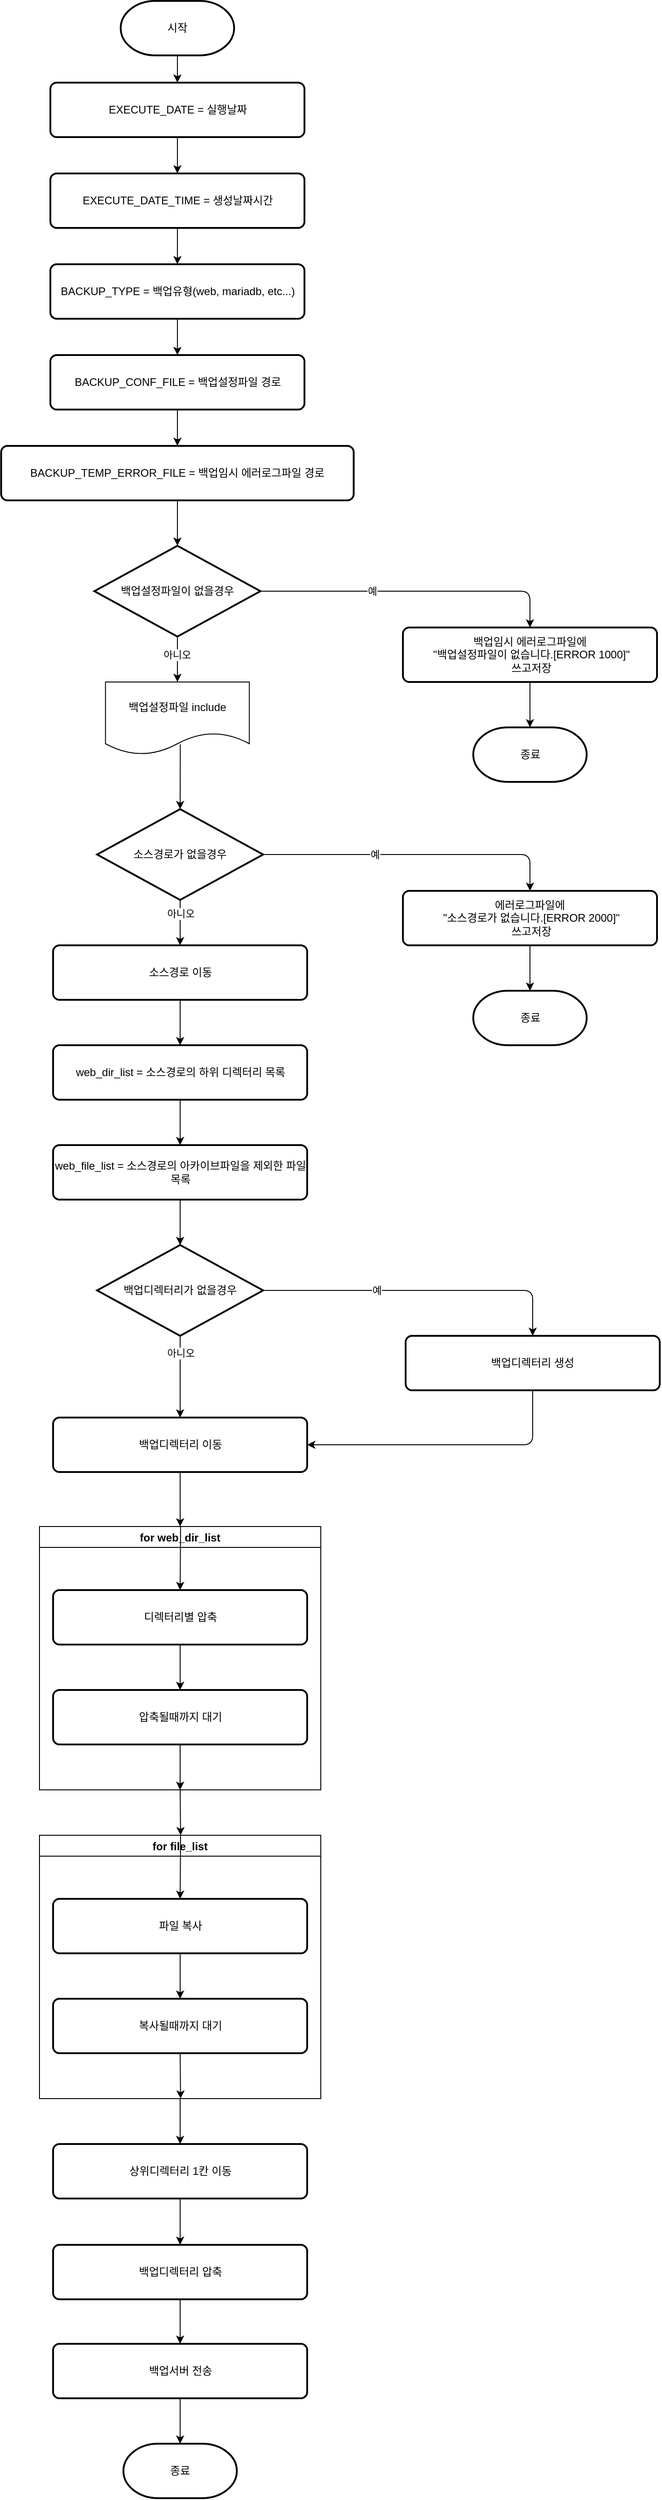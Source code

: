 <mxfile version="14.9.3" type="github">
  <diagram id="_bA3cPi3WCG5MyaZGagL" name="Page-1">
    <mxGraphModel dx="2062" dy="1114" grid="1" gridSize="10" guides="1" tooltips="1" connect="1" arrows="1" fold="1" page="1" pageScale="1" pageWidth="1169" pageHeight="827" math="0" shadow="0">
      <root>
        <mxCell id="0" />
        <mxCell id="1" parent="0" />
        <mxCell id="kD6bPrZGEhRhWK4-ZteS-1" value="시작" style="strokeWidth=2;html=1;shape=mxgraph.flowchart.terminator;whiteSpace=wrap;" parent="1" vertex="1">
          <mxGeometry x="509" y="10" width="125" height="60" as="geometry" />
        </mxCell>
        <mxCell id="kD6bPrZGEhRhWK4-ZteS-3" value="백업설정파일이 없을경우" style="strokeWidth=2;html=1;shape=mxgraph.flowchart.decision;whiteSpace=wrap;" parent="1" vertex="1">
          <mxGeometry x="480" y="610" width="183" height="100" as="geometry" />
        </mxCell>
        <mxCell id="kD6bPrZGEhRhWK4-ZteS-4" value="백업임시 에러로그파일에&lt;br&gt;&amp;nbsp;&quot;백업설정파일이 없습니다.[ERROR 1000]&quot;&lt;br&gt;&amp;nbsp;쓰고저장" style="rounded=1;whiteSpace=wrap;html=1;absoluteArcSize=1;arcSize=14;strokeWidth=2;" parent="1" vertex="1">
          <mxGeometry x="820" y="700" width="280" height="60" as="geometry" />
        </mxCell>
        <mxCell id="kD6bPrZGEhRhWK4-ZteS-5" value="종료" style="strokeWidth=2;html=1;shape=mxgraph.flowchart.terminator;whiteSpace=wrap;" parent="1" vertex="1">
          <mxGeometry x="897.5" y="810" width="125" height="60" as="geometry" />
        </mxCell>
        <mxCell id="kD6bPrZGEhRhWK4-ZteS-7" value="" style="endArrow=classic;html=1;entryX=0.5;entryY=0;entryDx=0;entryDy=0;exitX=1;exitY=0.5;exitDx=0;exitDy=0;exitPerimeter=0;" parent="1" source="kD6bPrZGEhRhWK4-ZteS-3" target="kD6bPrZGEhRhWK4-ZteS-4" edge="1">
          <mxGeometry width="50" height="50" relative="1" as="geometry">
            <mxPoint x="680" y="610" as="sourcePoint" />
            <mxPoint x="610" y="670" as="targetPoint" />
            <Array as="points">
              <mxPoint x="960" y="660" />
            </Array>
          </mxGeometry>
        </mxCell>
        <mxCell id="kD6bPrZGEhRhWK4-ZteS-8" value="예" style="edgeLabel;html=1;align=center;verticalAlign=middle;resizable=0;points=[];" parent="kD6bPrZGEhRhWK4-ZteS-7" vertex="1" connectable="0">
          <mxGeometry x="-0.591" y="-2" relative="1" as="geometry">
            <mxPoint x="54" y="-2" as="offset" />
          </mxGeometry>
        </mxCell>
        <mxCell id="kD6bPrZGEhRhWK4-ZteS-12" value="" style="endArrow=classic;html=1;entryX=0.5;entryY=0;entryDx=0;entryDy=0;entryPerimeter=0;exitX=0.5;exitY=1;exitDx=0;exitDy=0;" parent="1" source="kD6bPrZGEhRhWK4-ZteS-4" target="kD6bPrZGEhRhWK4-ZteS-5" edge="1">
          <mxGeometry width="50" height="50" relative="1" as="geometry">
            <mxPoint x="560" y="720" as="sourcePoint" />
            <mxPoint x="610" y="670" as="targetPoint" />
            <Array as="points" />
          </mxGeometry>
        </mxCell>
        <mxCell id="OQrnLdWi0ahkSrCYFGZf-4" value="EXECUTE_DATE = 실행날짜" style="rounded=1;whiteSpace=wrap;html=1;absoluteArcSize=1;arcSize=14;strokeWidth=2;" vertex="1" parent="1">
          <mxGeometry x="431.5" y="100" width="280" height="60" as="geometry" />
        </mxCell>
        <mxCell id="OQrnLdWi0ahkSrCYFGZf-5" value="EXECUTE_DATE_TIME = 생성날짜시간" style="rounded=1;whiteSpace=wrap;html=1;absoluteArcSize=1;arcSize=14;strokeWidth=2;" vertex="1" parent="1">
          <mxGeometry x="431.5" y="200" width="280" height="60" as="geometry" />
        </mxCell>
        <mxCell id="OQrnLdWi0ahkSrCYFGZf-6" value="BACKUP_TYPE = 백업유형(web, mariadb, etc...)" style="rounded=1;whiteSpace=wrap;html=1;absoluteArcSize=1;arcSize=14;strokeWidth=2;" vertex="1" parent="1">
          <mxGeometry x="431.5" y="300" width="280" height="60" as="geometry" />
        </mxCell>
        <mxCell id="OQrnLdWi0ahkSrCYFGZf-7" value="BACKUP_CONF_FILE = 백업설정파일 경로" style="rounded=1;whiteSpace=wrap;html=1;absoluteArcSize=1;arcSize=14;strokeWidth=2;" vertex="1" parent="1">
          <mxGeometry x="431.5" y="400" width="280" height="60" as="geometry" />
        </mxCell>
        <mxCell id="OQrnLdWi0ahkSrCYFGZf-8" value="BACKUP_TEMP_ERROR_FILE = 백업임시 에러로그파일 경로" style="rounded=1;whiteSpace=wrap;html=1;absoluteArcSize=1;arcSize=14;strokeWidth=2;" vertex="1" parent="1">
          <mxGeometry x="377.25" y="500" width="388.5" height="60" as="geometry" />
        </mxCell>
        <mxCell id="OQrnLdWi0ahkSrCYFGZf-9" value="" style="endArrow=classic;html=1;exitX=0.5;exitY=1;exitDx=0;exitDy=0;entryX=0.5;entryY=0;entryDx=0;entryDy=0;" edge="1" parent="1" source="OQrnLdWi0ahkSrCYFGZf-4" target="OQrnLdWi0ahkSrCYFGZf-5">
          <mxGeometry width="50" height="50" relative="1" as="geometry">
            <mxPoint x="570" y="210" as="sourcePoint" />
            <mxPoint x="620" y="160" as="targetPoint" />
          </mxGeometry>
        </mxCell>
        <mxCell id="OQrnLdWi0ahkSrCYFGZf-10" value="" style="endArrow=classic;html=1;exitX=0.5;exitY=1;exitDx=0;exitDy=0;entryX=0.5;entryY=0;entryDx=0;entryDy=0;" edge="1" parent="1" source="OQrnLdWi0ahkSrCYFGZf-5" target="OQrnLdWi0ahkSrCYFGZf-6">
          <mxGeometry width="50" height="50" relative="1" as="geometry">
            <mxPoint x="530" y="320" as="sourcePoint" />
            <mxPoint x="580" y="270" as="targetPoint" />
          </mxGeometry>
        </mxCell>
        <mxCell id="OQrnLdWi0ahkSrCYFGZf-11" value="" style="endArrow=classic;html=1;exitX=0.5;exitY=1;exitDx=0;exitDy=0;entryX=0.5;entryY=0;entryDx=0;entryDy=0;" edge="1" parent="1" source="OQrnLdWi0ahkSrCYFGZf-6" target="OQrnLdWi0ahkSrCYFGZf-7">
          <mxGeometry width="50" height="50" relative="1" as="geometry">
            <mxPoint x="550" y="430" as="sourcePoint" />
            <mxPoint x="600" y="380" as="targetPoint" />
          </mxGeometry>
        </mxCell>
        <mxCell id="OQrnLdWi0ahkSrCYFGZf-12" value="" style="endArrow=classic;html=1;exitX=0.5;exitY=1;exitDx=0;exitDy=0;entryX=0.5;entryY=0;entryDx=0;entryDy=0;" edge="1" parent="1" source="OQrnLdWi0ahkSrCYFGZf-7" target="OQrnLdWi0ahkSrCYFGZf-8">
          <mxGeometry width="50" height="50" relative="1" as="geometry">
            <mxPoint x="540" y="530" as="sourcePoint" />
            <mxPoint x="590" y="480" as="targetPoint" />
          </mxGeometry>
        </mxCell>
        <mxCell id="OQrnLdWi0ahkSrCYFGZf-14" value="" style="endArrow=classic;html=1;exitX=0.5;exitY=1;exitDx=0;exitDy=0;entryX=0.5;entryY=0;entryDx=0;entryDy=0;entryPerimeter=0;" edge="1" parent="1" source="OQrnLdWi0ahkSrCYFGZf-8" target="kD6bPrZGEhRhWK4-ZteS-3">
          <mxGeometry width="50" height="50" relative="1" as="geometry">
            <mxPoint x="510" y="630" as="sourcePoint" />
            <mxPoint x="560" y="580" as="targetPoint" />
          </mxGeometry>
        </mxCell>
        <mxCell id="OQrnLdWi0ahkSrCYFGZf-16" value="백업설정파일 include" style="shape=document;whiteSpace=wrap;html=1;boundedLbl=1;" vertex="1" parent="1">
          <mxGeometry x="492.25" y="760" width="158.5" height="80" as="geometry" />
        </mxCell>
        <mxCell id="OQrnLdWi0ahkSrCYFGZf-17" value="" style="endArrow=classic;html=1;exitX=0.5;exitY=1;exitDx=0;exitDy=0;exitPerimeter=0;entryX=0.5;entryY=0;entryDx=0;entryDy=0;" edge="1" parent="1" source="kD6bPrZGEhRhWK4-ZteS-3" target="OQrnLdWi0ahkSrCYFGZf-16">
          <mxGeometry width="50" height="50" relative="1" as="geometry">
            <mxPoint x="560" y="840" as="sourcePoint" />
            <mxPoint x="572" y="750" as="targetPoint" />
          </mxGeometry>
        </mxCell>
        <mxCell id="OQrnLdWi0ahkSrCYFGZf-51" value="아니오" style="edgeLabel;html=1;align=center;verticalAlign=middle;resizable=0;points=[];" vertex="1" connectable="0" parent="OQrnLdWi0ahkSrCYFGZf-17">
          <mxGeometry x="0.44" y="-1" relative="1" as="geometry">
            <mxPoint y="-16" as="offset" />
          </mxGeometry>
        </mxCell>
        <mxCell id="OQrnLdWi0ahkSrCYFGZf-19" value="소스경로가 없을경우" style="strokeWidth=2;html=1;shape=mxgraph.flowchart.decision;whiteSpace=wrap;" vertex="1" parent="1">
          <mxGeometry x="483" y="900" width="183" height="100" as="geometry" />
        </mxCell>
        <mxCell id="OQrnLdWi0ahkSrCYFGZf-20" value="" style="endArrow=classic;html=1;entryX=0.5;entryY=0;entryDx=0;entryDy=0;exitX=1;exitY=0.5;exitDx=0;exitDy=0;exitPerimeter=0;" edge="1" target="OQrnLdWi0ahkSrCYFGZf-22" parent="1" source="OQrnLdWi0ahkSrCYFGZf-19">
          <mxGeometry width="50" height="50" relative="1" as="geometry">
            <mxPoint x="663" y="950" as="sourcePoint" />
            <mxPoint x="610" y="960" as="targetPoint" />
            <Array as="points">
              <mxPoint x="960" y="950" />
            </Array>
          </mxGeometry>
        </mxCell>
        <mxCell id="OQrnLdWi0ahkSrCYFGZf-21" value="예" style="edgeLabel;html=1;align=center;verticalAlign=middle;resizable=0;points=[];" vertex="1" connectable="0" parent="OQrnLdWi0ahkSrCYFGZf-20">
          <mxGeometry x="-0.591" y="-2" relative="1" as="geometry">
            <mxPoint x="54" y="-2" as="offset" />
          </mxGeometry>
        </mxCell>
        <mxCell id="OQrnLdWi0ahkSrCYFGZf-22" value="에러로그파일에&lt;br&gt;&amp;nbsp;&quot;소스경로가 없습니다.[ERROR 2000]&quot;&lt;br&gt;&amp;nbsp;쓰고저장" style="rounded=1;whiteSpace=wrap;html=1;absoluteArcSize=1;arcSize=14;strokeWidth=2;" vertex="1" parent="1">
          <mxGeometry x="820" y="990" width="280" height="60" as="geometry" />
        </mxCell>
        <mxCell id="OQrnLdWi0ahkSrCYFGZf-23" value="" style="endArrow=classic;html=1;entryX=0.5;entryY=0;entryDx=0;entryDy=0;entryPerimeter=0;exitX=0.5;exitY=1;exitDx=0;exitDy=0;" edge="1" source="OQrnLdWi0ahkSrCYFGZf-22" target="OQrnLdWi0ahkSrCYFGZf-24" parent="1">
          <mxGeometry width="50" height="50" relative="1" as="geometry">
            <mxPoint x="560" y="1010" as="sourcePoint" />
            <mxPoint x="610" y="960" as="targetPoint" />
            <Array as="points" />
          </mxGeometry>
        </mxCell>
        <mxCell id="OQrnLdWi0ahkSrCYFGZf-24" value="종료" style="strokeWidth=2;html=1;shape=mxgraph.flowchart.terminator;whiteSpace=wrap;" vertex="1" parent="1">
          <mxGeometry x="897.5" y="1100" width="125" height="60" as="geometry" />
        </mxCell>
        <mxCell id="OQrnLdWi0ahkSrCYFGZf-25" value="" style="endArrow=classic;html=1;exitX=0.52;exitY=0.858;exitDx=0;exitDy=0;exitPerimeter=0;entryX=0.5;entryY=0;entryDx=0;entryDy=0;entryPerimeter=0;" edge="1" parent="1" source="OQrnLdWi0ahkSrCYFGZf-16" target="OQrnLdWi0ahkSrCYFGZf-19">
          <mxGeometry width="50" height="50" relative="1" as="geometry">
            <mxPoint x="530" y="900" as="sourcePoint" />
            <mxPoint x="580" y="850" as="targetPoint" />
          </mxGeometry>
        </mxCell>
        <mxCell id="OQrnLdWi0ahkSrCYFGZf-26" value="소스경로 이동" style="rounded=1;whiteSpace=wrap;html=1;absoluteArcSize=1;arcSize=14;strokeWidth=2;" vertex="1" parent="1">
          <mxGeometry x="434.5" y="1050" width="280" height="60" as="geometry" />
        </mxCell>
        <mxCell id="OQrnLdWi0ahkSrCYFGZf-27" value="" style="endArrow=classic;html=1;exitX=0.5;exitY=1;exitDx=0;exitDy=0;exitPerimeter=0;entryX=0.5;entryY=0;entryDx=0;entryDy=0;" edge="1" parent="1" source="OQrnLdWi0ahkSrCYFGZf-19" target="OQrnLdWi0ahkSrCYFGZf-26">
          <mxGeometry width="50" height="50" relative="1" as="geometry">
            <mxPoint x="520" y="940" as="sourcePoint" />
            <mxPoint x="570" y="890" as="targetPoint" />
            <Array as="points" />
          </mxGeometry>
        </mxCell>
        <mxCell id="OQrnLdWi0ahkSrCYFGZf-50" value="아니오" style="edgeLabel;html=1;align=center;verticalAlign=middle;resizable=0;points=[];" vertex="1" connectable="0" parent="OQrnLdWi0ahkSrCYFGZf-27">
          <mxGeometry x="0.36" relative="1" as="geometry">
            <mxPoint y="-19" as="offset" />
          </mxGeometry>
        </mxCell>
        <mxCell id="OQrnLdWi0ahkSrCYFGZf-28" value="web_file_list = 소스경로의 아카이브파일을 제외한 파일 목록" style="rounded=1;whiteSpace=wrap;html=1;absoluteArcSize=1;arcSize=14;strokeWidth=2;" vertex="1" parent="1">
          <mxGeometry x="434.5" y="1270" width="280" height="60" as="geometry" />
        </mxCell>
        <mxCell id="OQrnLdWi0ahkSrCYFGZf-29" value="web_dir_list = 소스경로의 하위 디렉터리 목록" style="rounded=1;whiteSpace=wrap;html=1;absoluteArcSize=1;arcSize=14;strokeWidth=2;" vertex="1" parent="1">
          <mxGeometry x="434.5" y="1160" width="280" height="60" as="geometry" />
        </mxCell>
        <mxCell id="OQrnLdWi0ahkSrCYFGZf-30" value="" style="endArrow=classic;html=1;exitX=0.5;exitY=1;exitDx=0;exitDy=0;entryX=0.5;entryY=0;entryDx=0;entryDy=0;" edge="1" parent="1" source="OQrnLdWi0ahkSrCYFGZf-26" target="OQrnLdWi0ahkSrCYFGZf-29">
          <mxGeometry width="50" height="50" relative="1" as="geometry">
            <mxPoint x="570" y="1130" as="sourcePoint" />
            <mxPoint x="570" y="1180" as="targetPoint" />
            <Array as="points" />
          </mxGeometry>
        </mxCell>
        <mxCell id="OQrnLdWi0ahkSrCYFGZf-32" value="" style="endArrow=classic;html=1;exitX=0.5;exitY=1;exitDx=0;exitDy=0;entryX=0.5;entryY=0;entryDx=0;entryDy=0;" edge="1" parent="1" source="OQrnLdWi0ahkSrCYFGZf-29" target="OQrnLdWi0ahkSrCYFGZf-28">
          <mxGeometry width="50" height="50" relative="1" as="geometry">
            <mxPoint x="574" y="1230" as="sourcePoint" />
            <mxPoint x="574" y="1270" as="targetPoint" />
            <Array as="points" />
          </mxGeometry>
        </mxCell>
        <mxCell id="OQrnLdWi0ahkSrCYFGZf-33" value="" style="endArrow=classic;html=1;exitX=0.5;exitY=1;exitDx=0;exitDy=0;entryX=0.5;entryY=0;entryDx=0;entryDy=0;entryPerimeter=0;" edge="1" parent="1" source="OQrnLdWi0ahkSrCYFGZf-28" target="OQrnLdWi0ahkSrCYFGZf-35">
          <mxGeometry width="50" height="50" relative="1" as="geometry">
            <mxPoint x="550" y="1420" as="sourcePoint" />
            <mxPoint x="574.5" y="1370" as="targetPoint" />
          </mxGeometry>
        </mxCell>
        <mxCell id="OQrnLdWi0ahkSrCYFGZf-35" value="백업디렉터리가 없을경우" style="strokeWidth=2;html=1;shape=mxgraph.flowchart.decision;whiteSpace=wrap;" vertex="1" parent="1">
          <mxGeometry x="483" y="1380" width="183" height="100" as="geometry" />
        </mxCell>
        <mxCell id="OQrnLdWi0ahkSrCYFGZf-37" value="" style="endArrow=classic;html=1;entryX=0.5;entryY=0;entryDx=0;entryDy=0;exitX=1;exitY=0.5;exitDx=0;exitDy=0;exitPerimeter=0;" edge="1" target="OQrnLdWi0ahkSrCYFGZf-39" parent="1" source="OQrnLdWi0ahkSrCYFGZf-35">
          <mxGeometry width="50" height="50" relative="1" as="geometry">
            <mxPoint x="666" y="1430" as="sourcePoint" />
            <mxPoint x="613" y="1440" as="targetPoint" />
            <Array as="points">
              <mxPoint x="963" y="1430" />
            </Array>
          </mxGeometry>
        </mxCell>
        <mxCell id="OQrnLdWi0ahkSrCYFGZf-38" value="예" style="edgeLabel;html=1;align=center;verticalAlign=middle;resizable=0;points=[];" vertex="1" connectable="0" parent="OQrnLdWi0ahkSrCYFGZf-37">
          <mxGeometry x="-0.591" y="-2" relative="1" as="geometry">
            <mxPoint x="54" y="-2" as="offset" />
          </mxGeometry>
        </mxCell>
        <mxCell id="OQrnLdWi0ahkSrCYFGZf-39" value="백업디렉터리 생성" style="rounded=1;whiteSpace=wrap;html=1;absoluteArcSize=1;arcSize=14;strokeWidth=2;" vertex="1" parent="1">
          <mxGeometry x="823" y="1480" width="280" height="60" as="geometry" />
        </mxCell>
        <mxCell id="OQrnLdWi0ahkSrCYFGZf-40" value="" style="endArrow=classic;html=1;exitX=0.5;exitY=1;exitDx=0;exitDy=0;entryX=1;entryY=0.5;entryDx=0;entryDy=0;" edge="1" source="OQrnLdWi0ahkSrCYFGZf-39" target="OQrnLdWi0ahkSrCYFGZf-44" parent="1">
          <mxGeometry width="50" height="50" relative="1" as="geometry">
            <mxPoint x="563" y="1490" as="sourcePoint" />
            <mxPoint x="710" y="1600" as="targetPoint" />
            <Array as="points">
              <mxPoint x="963" y="1600" />
            </Array>
          </mxGeometry>
        </mxCell>
        <mxCell id="OQrnLdWi0ahkSrCYFGZf-44" value="백업디렉터리 이동" style="rounded=1;whiteSpace=wrap;html=1;absoluteArcSize=1;arcSize=14;strokeWidth=2;" vertex="1" parent="1">
          <mxGeometry x="434.5" y="1570" width="280" height="60" as="geometry" />
        </mxCell>
        <mxCell id="OQrnLdWi0ahkSrCYFGZf-46" value="" style="endArrow=classic;html=1;exitX=0.5;exitY=1;exitDx=0;exitDy=0;entryX=0.5;entryY=0;entryDx=0;entryDy=0;exitPerimeter=0;" edge="1" parent="1" source="OQrnLdWi0ahkSrCYFGZf-35" target="OQrnLdWi0ahkSrCYFGZf-44">
          <mxGeometry width="50" height="50" relative="1" as="geometry">
            <mxPoint x="574" y="1510" as="sourcePoint" />
            <mxPoint x="574" y="1560" as="targetPoint" />
          </mxGeometry>
        </mxCell>
        <mxCell id="OQrnLdWi0ahkSrCYFGZf-49" value="아니오" style="edgeLabel;html=1;align=center;verticalAlign=middle;resizable=0;points=[];" vertex="1" connectable="0" parent="OQrnLdWi0ahkSrCYFGZf-46">
          <mxGeometry x="-0.58" relative="1" as="geometry">
            <mxPoint as="offset" />
          </mxGeometry>
        </mxCell>
        <mxCell id="OQrnLdWi0ahkSrCYFGZf-52" value="" style="endArrow=classic;html=1;exitX=0.5;exitY=1;exitDx=0;exitDy=0;exitPerimeter=0;entryX=0.5;entryY=0;entryDx=0;entryDy=0;" edge="1" parent="1" source="kD6bPrZGEhRhWK4-ZteS-1" target="OQrnLdWi0ahkSrCYFGZf-4">
          <mxGeometry width="50" height="50" relative="1" as="geometry">
            <mxPoint x="560" y="130" as="sourcePoint" />
            <mxPoint x="572" y="100" as="targetPoint" />
          </mxGeometry>
        </mxCell>
        <mxCell id="OQrnLdWi0ahkSrCYFGZf-53" value="for web_dir_list" style="swimlane;" vertex="1" parent="1">
          <mxGeometry x="419.5" y="1690" width="310" height="290" as="geometry" />
        </mxCell>
        <mxCell id="OQrnLdWi0ahkSrCYFGZf-55" value="디렉터리별 압축" style="rounded=1;whiteSpace=wrap;html=1;absoluteArcSize=1;arcSize=14;strokeWidth=2;" vertex="1" parent="OQrnLdWi0ahkSrCYFGZf-53">
          <mxGeometry x="15" y="70" width="280" height="60" as="geometry" />
        </mxCell>
        <mxCell id="OQrnLdWi0ahkSrCYFGZf-58" value="" style="endArrow=classic;html=1;entryX=0.5;entryY=0;entryDx=0;entryDy=0;" edge="1" parent="OQrnLdWi0ahkSrCYFGZf-53" target="OQrnLdWi0ahkSrCYFGZf-55">
          <mxGeometry width="50" height="50" relative="1" as="geometry">
            <mxPoint x="155.5" as="sourcePoint" />
            <mxPoint x="230.5" y="40" as="targetPoint" />
          </mxGeometry>
        </mxCell>
        <mxCell id="OQrnLdWi0ahkSrCYFGZf-60" value="압축될때까지 대기" style="rounded=1;whiteSpace=wrap;html=1;absoluteArcSize=1;arcSize=14;strokeWidth=2;" vertex="1" parent="OQrnLdWi0ahkSrCYFGZf-53">
          <mxGeometry x="15" y="180" width="280" height="60" as="geometry" />
        </mxCell>
        <mxCell id="OQrnLdWi0ahkSrCYFGZf-62" value="" style="endArrow=classic;html=1;exitX=0.5;exitY=1;exitDx=0;exitDy=0;entryX=0.5;entryY=0;entryDx=0;entryDy=0;" edge="1" parent="OQrnLdWi0ahkSrCYFGZf-53" source="OQrnLdWi0ahkSrCYFGZf-55" target="OQrnLdWi0ahkSrCYFGZf-60">
          <mxGeometry width="50" height="50" relative="1" as="geometry">
            <mxPoint x="140.5" y="190" as="sourcePoint" />
            <mxPoint x="190.5" y="140" as="targetPoint" />
          </mxGeometry>
        </mxCell>
        <mxCell id="OQrnLdWi0ahkSrCYFGZf-73" value="" style="endArrow=classic;html=1;exitX=0.5;exitY=1;exitDx=0;exitDy=0;entryX=0.5;entryY=1;entryDx=0;entryDy=0;" edge="1" parent="OQrnLdWi0ahkSrCYFGZf-53" source="OQrnLdWi0ahkSrCYFGZf-60" target="OQrnLdWi0ahkSrCYFGZf-53">
          <mxGeometry width="50" height="50" relative="1" as="geometry">
            <mxPoint x="100.5" y="350" as="sourcePoint" />
            <mxPoint x="150.5" y="300" as="targetPoint" />
          </mxGeometry>
        </mxCell>
        <mxCell id="OQrnLdWi0ahkSrCYFGZf-57" value="" style="endArrow=classic;html=1;exitX=0.5;exitY=1;exitDx=0;exitDy=0;entryX=0.5;entryY=0;entryDx=0;entryDy=0;" edge="1" parent="1" source="OQrnLdWi0ahkSrCYFGZf-44" target="OQrnLdWi0ahkSrCYFGZf-53">
          <mxGeometry width="50" height="50" relative="1" as="geometry">
            <mxPoint x="530" y="1700" as="sourcePoint" />
            <mxPoint x="580" y="1650" as="targetPoint" />
          </mxGeometry>
        </mxCell>
        <mxCell id="OQrnLdWi0ahkSrCYFGZf-63" value="for file_list" style="swimlane;" vertex="1" parent="1">
          <mxGeometry x="419.5" y="2030" width="310" height="290" as="geometry" />
        </mxCell>
        <mxCell id="OQrnLdWi0ahkSrCYFGZf-64" value="파일 복사" style="rounded=1;whiteSpace=wrap;html=1;absoluteArcSize=1;arcSize=14;strokeWidth=2;" vertex="1" parent="OQrnLdWi0ahkSrCYFGZf-63">
          <mxGeometry x="15" y="70" width="280" height="60" as="geometry" />
        </mxCell>
        <mxCell id="OQrnLdWi0ahkSrCYFGZf-65" value="" style="endArrow=classic;html=1;entryX=0.5;entryY=0;entryDx=0;entryDy=0;" edge="1" parent="OQrnLdWi0ahkSrCYFGZf-63" target="OQrnLdWi0ahkSrCYFGZf-64">
          <mxGeometry width="50" height="50" relative="1" as="geometry">
            <mxPoint x="155.5" as="sourcePoint" />
            <mxPoint x="230.5" y="40" as="targetPoint" />
          </mxGeometry>
        </mxCell>
        <mxCell id="OQrnLdWi0ahkSrCYFGZf-66" value="복사될때까지 대기" style="rounded=1;whiteSpace=wrap;html=1;absoluteArcSize=1;arcSize=14;strokeWidth=2;" vertex="1" parent="OQrnLdWi0ahkSrCYFGZf-63">
          <mxGeometry x="15" y="180" width="280" height="60" as="geometry" />
        </mxCell>
        <mxCell id="OQrnLdWi0ahkSrCYFGZf-67" value="" style="endArrow=classic;html=1;exitX=0.5;exitY=1;exitDx=0;exitDy=0;entryX=0.5;entryY=0;entryDx=0;entryDy=0;" edge="1" parent="OQrnLdWi0ahkSrCYFGZf-63" source="OQrnLdWi0ahkSrCYFGZf-64" target="OQrnLdWi0ahkSrCYFGZf-66">
          <mxGeometry width="50" height="50" relative="1" as="geometry">
            <mxPoint x="140.5" y="190" as="sourcePoint" />
            <mxPoint x="190.5" y="140" as="targetPoint" />
          </mxGeometry>
        </mxCell>
        <mxCell id="OQrnLdWi0ahkSrCYFGZf-74" value="" style="endArrow=classic;html=1;exitX=0.5;exitY=1;exitDx=0;exitDy=0;" edge="1" parent="OQrnLdWi0ahkSrCYFGZf-63" source="OQrnLdWi0ahkSrCYFGZf-66">
          <mxGeometry width="50" height="50" relative="1" as="geometry">
            <mxPoint x="140.5" y="300" as="sourcePoint" />
            <mxPoint x="155.5" y="290" as="targetPoint" />
          </mxGeometry>
        </mxCell>
        <mxCell id="OQrnLdWi0ahkSrCYFGZf-69" value="상위디렉터리 1칸 이동" style="rounded=1;whiteSpace=wrap;html=1;absoluteArcSize=1;arcSize=14;strokeWidth=2;" vertex="1" parent="1">
          <mxGeometry x="434.5" y="2370" width="280" height="60" as="geometry" />
        </mxCell>
        <mxCell id="OQrnLdWi0ahkSrCYFGZf-70" value="" style="endArrow=classic;html=1;exitX=0.5;exitY=1;exitDx=0;exitDy=0;" edge="1" parent="1" source="OQrnLdWi0ahkSrCYFGZf-53">
          <mxGeometry width="50" height="50" relative="1" as="geometry">
            <mxPoint x="610" y="2030" as="sourcePoint" />
            <mxPoint x="575" y="2030" as="targetPoint" />
          </mxGeometry>
        </mxCell>
        <mxCell id="OQrnLdWi0ahkSrCYFGZf-71" value="" style="endArrow=classic;html=1;exitX=0.5;exitY=1;exitDx=0;exitDy=0;entryX=0.5;entryY=0;entryDx=0;entryDy=0;" edge="1" parent="1" source="OQrnLdWi0ahkSrCYFGZf-63" target="OQrnLdWi0ahkSrCYFGZf-69">
          <mxGeometry width="50" height="50" relative="1" as="geometry">
            <mxPoint x="580" y="2390" as="sourcePoint" />
            <mxPoint x="630" y="2340" as="targetPoint" />
          </mxGeometry>
        </mxCell>
        <mxCell id="OQrnLdWi0ahkSrCYFGZf-75" value="백업디렉터리 압축" style="rounded=1;whiteSpace=wrap;html=1;absoluteArcSize=1;arcSize=14;strokeWidth=2;" vertex="1" parent="1">
          <mxGeometry x="434.5" y="2481" width="280" height="60" as="geometry" />
        </mxCell>
        <mxCell id="OQrnLdWi0ahkSrCYFGZf-76" value="" style="endArrow=classic;html=1;entryX=0.5;entryY=0;entryDx=0;entryDy=0;exitX=0.5;exitY=1;exitDx=0;exitDy=0;" edge="1" parent="1" source="OQrnLdWi0ahkSrCYFGZf-69" target="OQrnLdWi0ahkSrCYFGZf-75">
          <mxGeometry width="50" height="50" relative="1" as="geometry">
            <mxPoint x="580" y="2430" as="sourcePoint" />
            <mxPoint x="570" y="2290" as="targetPoint" />
          </mxGeometry>
        </mxCell>
        <mxCell id="OQrnLdWi0ahkSrCYFGZf-77" value="백업서버 전송" style="rounded=1;whiteSpace=wrap;html=1;absoluteArcSize=1;arcSize=14;strokeWidth=2;" vertex="1" parent="1">
          <mxGeometry x="434.5" y="2590" width="280" height="60" as="geometry" />
        </mxCell>
        <mxCell id="OQrnLdWi0ahkSrCYFGZf-78" value="" style="endArrow=classic;html=1;exitX=0.5;exitY=1;exitDx=0;exitDy=0;entryX=0.5;entryY=0;entryDx=0;entryDy=0;" edge="1" parent="1" source="OQrnLdWi0ahkSrCYFGZf-75" target="OQrnLdWi0ahkSrCYFGZf-77">
          <mxGeometry width="50" height="50" relative="1" as="geometry">
            <mxPoint x="574" y="2560" as="sourcePoint" />
            <mxPoint x="574" y="2590" as="targetPoint" />
          </mxGeometry>
        </mxCell>
        <mxCell id="OQrnLdWi0ahkSrCYFGZf-79" value="" style="endArrow=classic;html=1;entryX=0.5;entryY=0;entryDx=0;entryDy=0;exitX=0.5;exitY=1;exitDx=0;exitDy=0;entryPerimeter=0;" edge="1" target="OQrnLdWi0ahkSrCYFGZf-81" parent="1" source="OQrnLdWi0ahkSrCYFGZf-77">
          <mxGeometry width="50" height="50" relative="1" as="geometry">
            <mxPoint x="575" y="2670" as="sourcePoint" />
            <mxPoint x="574.5" y="2699" as="targetPoint" />
          </mxGeometry>
        </mxCell>
        <mxCell id="OQrnLdWi0ahkSrCYFGZf-81" value="종료" style="strokeWidth=2;html=1;shape=mxgraph.flowchart.terminator;whiteSpace=wrap;" vertex="1" parent="1">
          <mxGeometry x="512" y="2700" width="125" height="60" as="geometry" />
        </mxCell>
      </root>
    </mxGraphModel>
  </diagram>
</mxfile>
